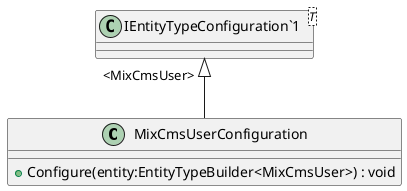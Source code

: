 @startuml
class MixCmsUserConfiguration {
    + Configure(entity:EntityTypeBuilder<MixCmsUser>) : void
}
class "IEntityTypeConfiguration`1"<T> {
}
"IEntityTypeConfiguration`1" "<MixCmsUser>" <|-- MixCmsUserConfiguration
@enduml
